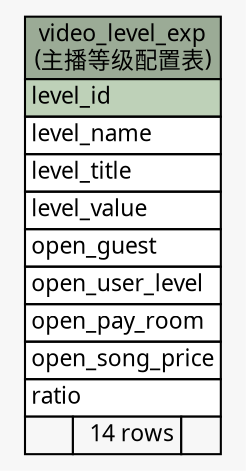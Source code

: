 // dot 2.26.0 on Linux 2.6.32-504.3.3.el6.x86_64
// SchemaSpy rev Unknown
digraph "video_level_exp" {
  graph [
    rankdir="RL"
    bgcolor="#f7f7f7"
    nodesep="0.18"
    ranksep="0.46"
    fontname="Microsoft YaHei"
    fontsize="11"
  ];
  node [
    fontname="Microsoft YaHei"
    fontsize="11"
    shape="plaintext"
  ];
  edge [
    arrowsize="0.8"
  ];
  "video_level_exp" [
    label=<
    <TABLE BORDER="0" CELLBORDER="1" CELLSPACING="0" BGCOLOR="#ffffff">
      <TR><TD COLSPAN="3" BGCOLOR="#9bab96" ALIGN="CENTER">video_level_exp<br/>(主播等级配置表)</TD></TR>
      <TR><TD PORT="level_id" COLSPAN="3" BGCOLOR="#bed1b8" ALIGN="LEFT">level_id</TD></TR>
      <TR><TD PORT="level_name" COLSPAN="3" ALIGN="LEFT">level_name</TD></TR>
      <TR><TD PORT="level_title" COLSPAN="3" ALIGN="LEFT">level_title</TD></TR>
      <TR><TD PORT="level_value" COLSPAN="3" ALIGN="LEFT">level_value</TD></TR>
      <TR><TD PORT="open_guest" COLSPAN="3" ALIGN="LEFT">open_guest</TD></TR>
      <TR><TD PORT="open_user_level" COLSPAN="3" ALIGN="LEFT">open_user_level</TD></TR>
      <TR><TD PORT="open_pay_room" COLSPAN="3" ALIGN="LEFT">open_pay_room</TD></TR>
      <TR><TD PORT="open_song_price" COLSPAN="3" ALIGN="LEFT">open_song_price</TD></TR>
      <TR><TD PORT="ratio" COLSPAN="3" ALIGN="LEFT">ratio</TD></TR>
      <TR><TD ALIGN="LEFT" BGCOLOR="#f7f7f7">  </TD><TD ALIGN="RIGHT" BGCOLOR="#f7f7f7">14 rows</TD><TD ALIGN="RIGHT" BGCOLOR="#f7f7f7">  </TD></TR>
    </TABLE>>
    URL="tables/video_level_exp.html"
    tooltip="video_level_exp"
  ];
}
